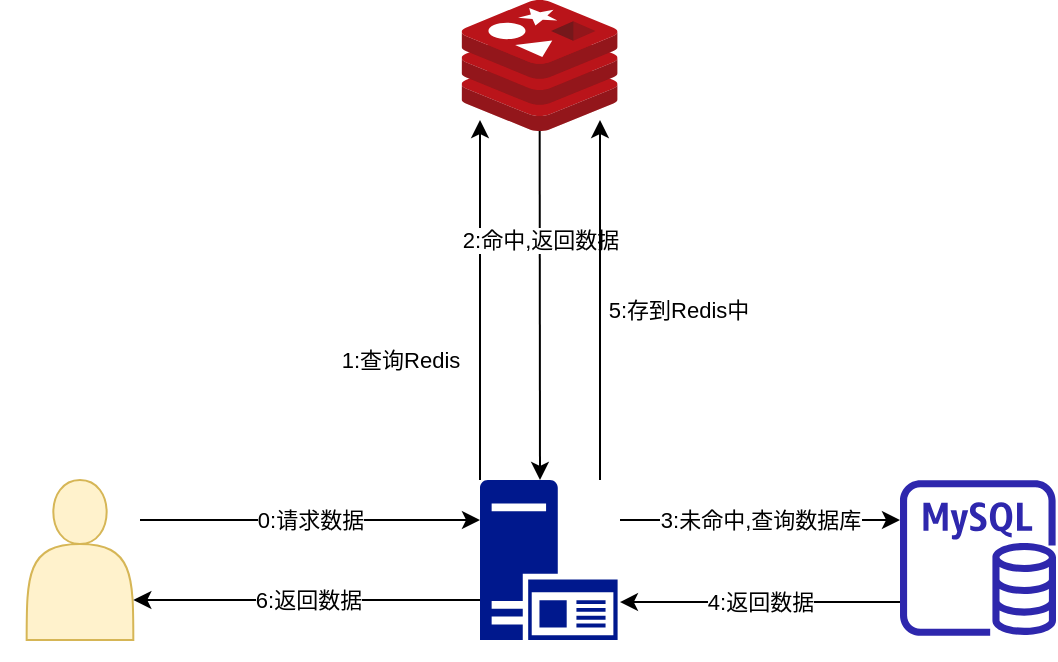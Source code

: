<mxfile version="21.1.8" type="github">
  <diagram name="第 1 页" id="IvlxRPcr9S85pukTLJrn">
    <mxGraphModel dx="1434" dy="745" grid="1" gridSize="10" guides="1" tooltips="1" connect="1" arrows="1" fold="1" page="1" pageScale="1" pageWidth="3300" pageHeight="4681" math="0" shadow="0">
      <root>
        <mxCell id="0" />
        <mxCell id="1" parent="0" />
        <mxCell id="nI2Gd4NwTsZRRNB9sLlQ-4" value="" style="group" vertex="1" connectable="0" parent="1">
          <mxGeometry x="110" y="40" width="528" height="330" as="geometry" />
        </mxCell>
        <mxCell id="6zR1hGIj2oy6yyQCdHXR-6" value="" style="group" parent="nI2Gd4NwTsZRRNB9sLlQ-4" vertex="1" connectable="0">
          <mxGeometry y="240" width="80" height="90" as="geometry" />
        </mxCell>
        <mxCell id="6zR1hGIj2oy6yyQCdHXR-1" value="" style="shape=actor;whiteSpace=wrap;html=1;fillColor=#fff2cc;strokeColor=#d6b656;movable=1;resizable=1;rotatable=1;deletable=1;editable=1;locked=0;connectable=1;" parent="6zR1hGIj2oy6yyQCdHXR-6" vertex="1">
          <mxGeometry x="13.33" width="53.33" height="80" as="geometry" />
        </mxCell>
        <mxCell id="6zR1hGIj2oy6yyQCdHXR-7" value="" style="image;sketch=0;aspect=fixed;html=1;points=[];align=center;fontSize=12;image=img/lib/mscae/Cache_Redis_Product.svg;" parent="nI2Gd4NwTsZRRNB9sLlQ-4" vertex="1">
          <mxGeometry x="230.8" width="78" height="65.52" as="geometry" />
        </mxCell>
        <mxCell id="6zR1hGIj2oy6yyQCdHXR-8" value="" style="sketch=0;outlineConnect=0;fontColor=#232F3E;gradientColor=none;fillColor=#2E27AD;strokeColor=none;dashed=0;verticalLabelPosition=bottom;verticalAlign=top;align=center;html=1;fontSize=12;fontStyle=0;aspect=fixed;pointerEvents=1;shape=mxgraph.aws4.rds_mysql_instance;" parent="nI2Gd4NwTsZRRNB9sLlQ-4" vertex="1">
          <mxGeometry x="450" y="240" width="78" height="78" as="geometry" />
        </mxCell>
        <mxCell id="b6eLfKsKsJ5AupfpD_I--23" value="" style="sketch=0;aspect=fixed;pointerEvents=1;shadow=0;dashed=0;html=1;strokeColor=none;labelPosition=center;verticalLabelPosition=bottom;verticalAlign=top;align=center;fillColor=#00188D;shape=mxgraph.mscae.enterprise.application_server2" parent="nI2Gd4NwTsZRRNB9sLlQ-4" vertex="1">
          <mxGeometry x="240" y="240" width="68.8" height="80" as="geometry" />
        </mxCell>
        <mxCell id="b6eLfKsKsJ5AupfpD_I--30" value="" style="endArrow=classic;html=1;rounded=0;" parent="nI2Gd4NwTsZRRNB9sLlQ-4" edge="1">
          <mxGeometry relative="1" as="geometry">
            <mxPoint x="70" y="260" as="sourcePoint" />
            <mxPoint x="240" y="260" as="targetPoint" />
          </mxGeometry>
        </mxCell>
        <mxCell id="b6eLfKsKsJ5AupfpD_I--31" value="0:请求数据" style="edgeLabel;resizable=0;html=1;align=center;verticalAlign=middle;" parent="b6eLfKsKsJ5AupfpD_I--30" connectable="0" vertex="1">
          <mxGeometry relative="1" as="geometry" />
        </mxCell>
        <mxCell id="b6eLfKsKsJ5AupfpD_I--32" value="" style="endArrow=classic;html=1;rounded=0;exitX=0;exitY=0;exitDx=0;exitDy=0;exitPerimeter=0;" parent="nI2Gd4NwTsZRRNB9sLlQ-4" source="b6eLfKsKsJ5AupfpD_I--23" edge="1">
          <mxGeometry relative="1" as="geometry">
            <mxPoint x="199" y="160" as="sourcePoint" />
            <mxPoint x="240" y="60" as="targetPoint" />
          </mxGeometry>
        </mxCell>
        <mxCell id="b6eLfKsKsJ5AupfpD_I--33" value="1:查询Redis" style="edgeLabel;resizable=0;html=1;align=center;verticalAlign=middle;" parent="b6eLfKsKsJ5AupfpD_I--32" connectable="0" vertex="1">
          <mxGeometry relative="1" as="geometry">
            <mxPoint x="-40" y="30" as="offset" />
          </mxGeometry>
        </mxCell>
        <mxCell id="b6eLfKsKsJ5AupfpD_I--34" value="" style="endArrow=classic;html=1;rounded=0;" parent="nI2Gd4NwTsZRRNB9sLlQ-4" source="6zR1hGIj2oy6yyQCdHXR-7" edge="1">
          <mxGeometry relative="1" as="geometry">
            <mxPoint x="370" y="260" as="sourcePoint" />
            <mxPoint x="270" y="240" as="targetPoint" />
          </mxGeometry>
        </mxCell>
        <mxCell id="b6eLfKsKsJ5AupfpD_I--35" value="2:命中,返回数据" style="edgeLabel;resizable=0;html=1;align=center;verticalAlign=middle;" parent="b6eLfKsKsJ5AupfpD_I--34" connectable="0" vertex="1">
          <mxGeometry relative="1" as="geometry">
            <mxPoint y="-33" as="offset" />
          </mxGeometry>
        </mxCell>
        <mxCell id="b6eLfKsKsJ5AupfpD_I--36" value="" style="endArrow=classic;html=1;rounded=0;entryX=1;entryY=0.75;entryDx=0;entryDy=0;" parent="nI2Gd4NwTsZRRNB9sLlQ-4" target="6zR1hGIj2oy6yyQCdHXR-1" edge="1">
          <mxGeometry relative="1" as="geometry">
            <mxPoint x="240" y="300" as="sourcePoint" />
            <mxPoint x="600" y="190" as="targetPoint" />
          </mxGeometry>
        </mxCell>
        <mxCell id="b6eLfKsKsJ5AupfpD_I--37" value="6:返回数据" style="edgeLabel;resizable=0;html=1;align=center;verticalAlign=middle;" parent="b6eLfKsKsJ5AupfpD_I--36" connectable="0" vertex="1">
          <mxGeometry relative="1" as="geometry" />
        </mxCell>
        <mxCell id="b6eLfKsKsJ5AupfpD_I--38" value="" style="endArrow=classic;html=1;rounded=0;" parent="nI2Gd4NwTsZRRNB9sLlQ-4" edge="1">
          <mxGeometry relative="1" as="geometry">
            <mxPoint x="310" y="260" as="sourcePoint" />
            <mxPoint x="450" y="260" as="targetPoint" />
          </mxGeometry>
        </mxCell>
        <mxCell id="b6eLfKsKsJ5AupfpD_I--39" value="3:未命中,查询数据库" style="edgeLabel;resizable=0;html=1;align=center;verticalAlign=middle;" parent="b6eLfKsKsJ5AupfpD_I--38" connectable="0" vertex="1">
          <mxGeometry relative="1" as="geometry" />
        </mxCell>
        <mxCell id="b6eLfKsKsJ5AupfpD_I--40" value="" style="endArrow=classic;html=1;rounded=0;" parent="nI2Gd4NwTsZRRNB9sLlQ-4" edge="1">
          <mxGeometry relative="1" as="geometry">
            <mxPoint x="300" y="240" as="sourcePoint" />
            <mxPoint x="300" y="60" as="targetPoint" />
          </mxGeometry>
        </mxCell>
        <mxCell id="b6eLfKsKsJ5AupfpD_I--41" value="5:存到Redis中" style="edgeLabel;resizable=0;html=1;align=center;verticalAlign=middle;" parent="b6eLfKsKsJ5AupfpD_I--40" connectable="0" vertex="1">
          <mxGeometry relative="1" as="geometry">
            <mxPoint x="39" y="5" as="offset" />
          </mxGeometry>
        </mxCell>
        <mxCell id="nI2Gd4NwTsZRRNB9sLlQ-1" value="" style="endArrow=classic;html=1;rounded=0;entryX=1.017;entryY=0.763;entryDx=0;entryDy=0;entryPerimeter=0;" edge="1" parent="nI2Gd4NwTsZRRNB9sLlQ-4" target="b6eLfKsKsJ5AupfpD_I--23">
          <mxGeometry relative="1" as="geometry">
            <mxPoint x="450" y="301" as="sourcePoint" />
            <mxPoint x="540" y="440" as="targetPoint" />
          </mxGeometry>
        </mxCell>
        <mxCell id="nI2Gd4NwTsZRRNB9sLlQ-2" value="4:返回数据" style="edgeLabel;resizable=0;html=1;align=center;verticalAlign=middle;" connectable="0" vertex="1" parent="nI2Gd4NwTsZRRNB9sLlQ-1">
          <mxGeometry relative="1" as="geometry" />
        </mxCell>
      </root>
    </mxGraphModel>
  </diagram>
</mxfile>
